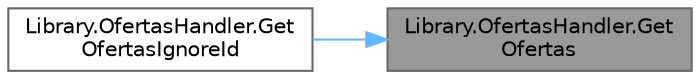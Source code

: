 digraph "Library.OfertasHandler.GetOfertas"
{
 // INTERACTIVE_SVG=YES
 // LATEX_PDF_SIZE
  bgcolor="transparent";
  edge [fontname=Helvetica,fontsize=10,labelfontname=Helvetica,labelfontsize=10];
  node [fontname=Helvetica,fontsize=10,shape=box,height=0.2,width=0.4];
  rankdir="RL";
  Node1 [label="Library.OfertasHandler.Get\lOfertas",height=0.2,width=0.4,color="gray40", fillcolor="grey60", style="filled", fontcolor="black",tooltip="Método para obtener OfertaDeServicio."];
  Node1 -> Node2 [dir="back",color="steelblue1",style="solid"];
  Node2 [label="Library.OfertasHandler.Get\lOfertasIgnoreId",height=0.2,width=0.4,color="grey40", fillcolor="white", style="filled",URL="$classLibrary_1_1OfertasHandler.html#a5e48f9d4950d21460c3b07364746c5dc",tooltip="Método para obtener una lista de todas las OfertaDeServicio"];
}
